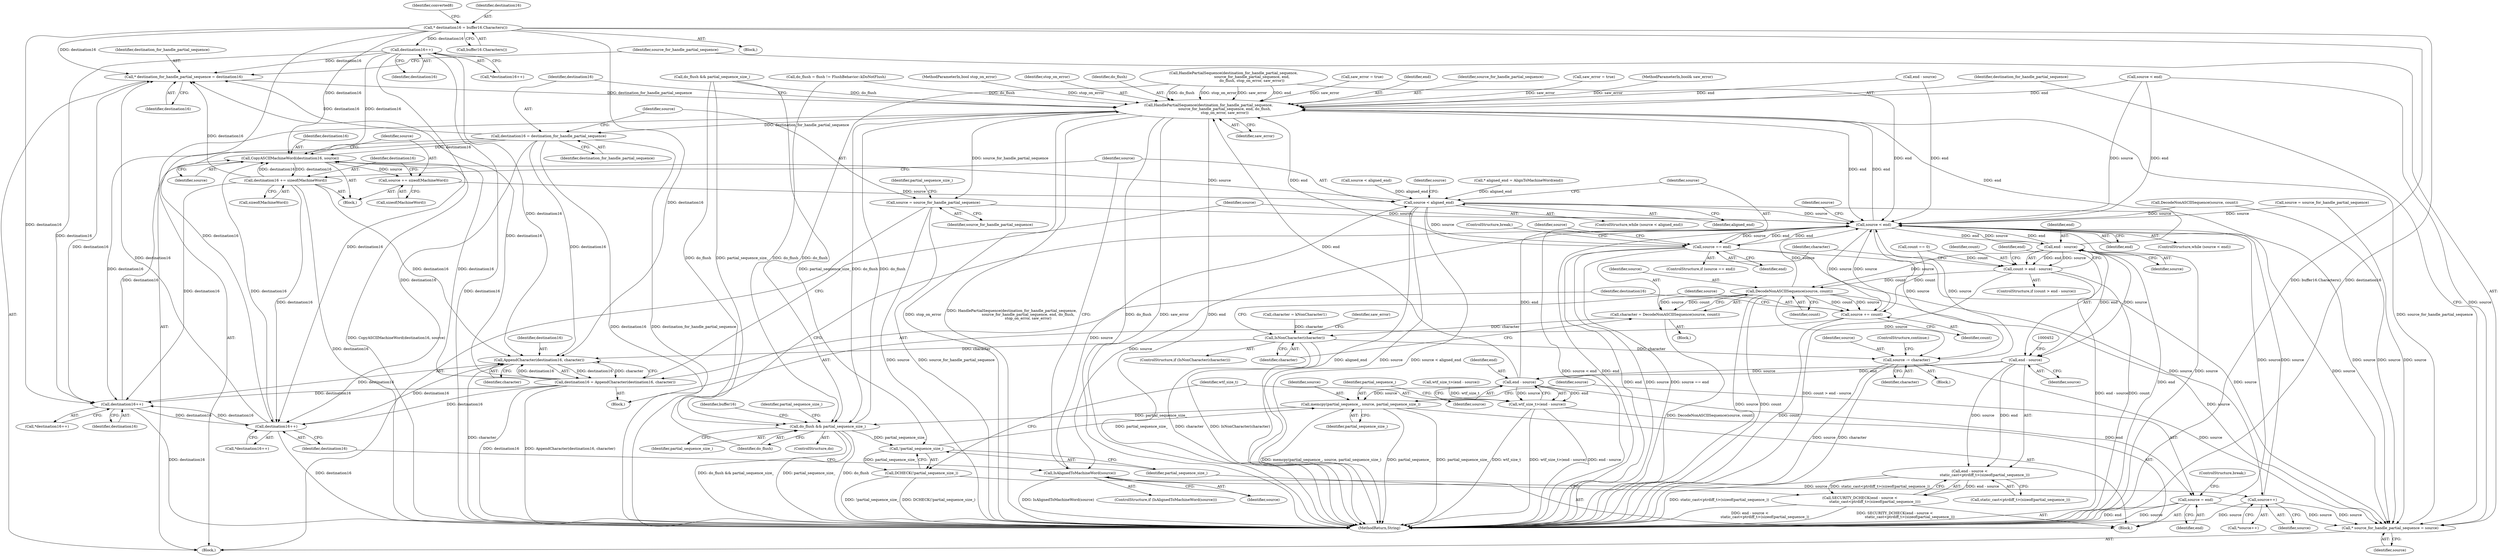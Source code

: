 digraph "0_Chrome_dae5b388b44dae4dc11668dba210bbb92d72d969@pointer" {
"1000330" [label="(Call,destination16++)"];
"1000317" [label="(Call,* destination16 = buffer16.Characters())"];
"1000341" [label="(Call,* destination_for_handle_partial_sequence = destination16)"];
"1000348" [label="(Call,HandlePartialSequence(destination_for_handle_partial_sequence,\n                            source_for_handle_partial_sequence, end, do_flush,\n                            stop_on_error, saw_error))"];
"1000355" [label="(Call,destination16 = destination_for_handle_partial_sequence)"];
"1000392" [label="(Call,CopyASCIIMachineWord(destination16, source))"];
"1000395" [label="(Call,source += sizeof(MachineWord))"];
"1000379" [label="(Call,source < aligned_end)"];
"1000345" [label="(Call,* source_for_handle_partial_sequence = source)"];
"1000365" [label="(Call,source < end)"];
"1000375" [label="(Call,IsAlignedToMachineWord(source))"];
"1000419" [label="(Call,source++)"];
"1000404" [label="(Call,source == end)"];
"1000442" [label="(Call,end - source)"];
"1000440" [label="(Call,count > end - source)"];
"1000473" [label="(Call,DecodeNonASCIISequence(source, count))"];
"1000471" [label="(Call,character = DecodeNonASCIISequence(source, count))"];
"1000477" [label="(Call,IsNonCharacter(character))"];
"1000491" [label="(Call,source -= character)"];
"1000500" [label="(Call,AppendCharacter(destination16, character))"];
"1000498" [label="(Call,destination16 = AppendCharacter(destination16, character))"];
"1000416" [label="(Call,destination16++)"];
"1000488" [label="(Call,destination16++)"];
"1000495" [label="(Call,source += count)"];
"1000448" [label="(Call,end - source)"];
"1000447" [label="(Call,end - source <\n                          static_cast<ptrdiff_t>(sizeof(partial_sequence_)))"];
"1000446" [label="(Call,SECURITY_DCHECK(end - source <\n                          static_cast<ptrdiff_t>(sizeof(partial_sequence_))))"];
"1000460" [label="(Call,end - source)"];
"1000458" [label="(Call,wtf_size_t>(end - source))"];
"1000463" [label="(Call,memcpy(partial_sequence_, source, partial_sequence_size_))"];
"1000503" [label="(Call,do_flush && partial_sequence_size_)"];
"1000456" [label="(Call,!partial_sequence_size_)"];
"1000455" [label="(Call,DCHECK(!partial_sequence_size_))"];
"1000467" [label="(Call,source = end)"];
"1000399" [label="(Call,destination16 += sizeof(MachineWord))"];
"1000358" [label="(Call,source = source_for_handle_partial_sequence)"];
"1000498" [label="(Call,destination16 = AppendCharacter(destination16, character))"];
"1000355" [label="(Call,destination16 = destination_for_handle_partial_sequence)"];
"1000383" [label="(Identifier,source)"];
"1000494" [label="(ControlStructure,continue;)"];
"1000500" [label="(Call,AppendCharacter(destination16, character))"];
"1000347" [label="(Identifier,source)"];
"1000481" [label="(Identifier,saw_error)"];
"1000108" [label="(Call,do_flush = flush != FlushBehavior::kDoNotFlush)"];
"1000495" [label="(Call,source += count)"];
"1000442" [label="(Call,end - source)"];
"1000489" [label="(Identifier,destination16)"];
"1000348" [label="(Call,HandlePartialSequence(destination_for_handle_partial_sequence,\n                            source_for_handle_partial_sequence, end, do_flush,\n                            stop_on_error, saw_error))"];
"1000404" [label="(Call,source == end)"];
"1000491" [label="(Call,source -= character)"];
"1000331" [label="(Identifier,destination16)"];
"1000487" [label="(Call,*destination16++)"];
"1000171" [label="(Call,source < end)"];
"1000499" [label="(Identifier,destination16)"];
"1000463" [label="(Call,memcpy(partial_sequence_, source, partial_sequence_size_))"];
"1000149" [label="(Call,HandlePartialSequence(destination_for_handle_partial_sequence,\n                                source_for_handle_partial_sequence, end,\n                                do_flush, stop_on_error, saw_error))"];
"1000455" [label="(Call,DCHECK(!partial_sequence_size_))"];
"1000157" [label="(Call,source = source_for_handle_partial_sequence)"];
"1000472" [label="(Identifier,character)"];
"1000127" [label="(Call,* aligned_end = AlignToMachineWord(end))"];
"1000317" [label="(Call,* destination16 = buffer16.Characters())"];
"1000356" [label="(Identifier,destination16)"];
"1000478" [label="(Identifier,character)"];
"1000319" [label="(Call,buffer16.Characters())"];
"1000381" [label="(Identifier,aligned_end)"];
"1000343" [label="(Identifier,destination16)"];
"1000445" [label="(Block,)"];
"1000394" [label="(Identifier,source)"];
"1000465" [label="(Identifier,source)"];
"1000323" [label="(Identifier,converted8)"];
"1000450" [label="(Identifier,source)"];
"1000505" [label="(Identifier,partial_sequence_size_)"];
"1000403" [label="(ControlStructure,if (source == end))"];
"1000329" [label="(Call,*destination16++)"];
"1000393" [label="(Identifier,destination16)"];
"1000474" [label="(Identifier,source)"];
"1000446" [label="(Call,SECURITY_DCHECK(end - source <\n                          static_cast<ptrdiff_t>(sizeof(partial_sequence_))))"];
"1000501" [label="(Identifier,destination16)"];
"1000508" [label="(Identifier,buffer16)"];
"1000451" [label="(Call,static_cast<ptrdiff_t>(sizeof(partial_sequence_)))"];
"1000407" [label="(ControlStructure,break;)"];
"1000419" [label="(Call,source++)"];
"1000434" [label="(Call,character = kNonCharacter1)"];
"1000479" [label="(Block,)"];
"1000509" [label="(MethodReturn,String)"];
"1000466" [label="(Identifier,partial_sequence_size_)"];
"1000470" [label="(ControlStructure,break;)"];
"1000352" [label="(Identifier,do_flush)"];
"1000335" [label="(ControlStructure,do)"];
"1000476" [label="(ControlStructure,if (IsNonCharacter(character)))"];
"1000264" [label="(Call,wtf_size_t>(end - source))"];
"1000440" [label="(Call,count > end - source)"];
"1000462" [label="(Identifier,source)"];
"1000459" [label="(Identifier,wtf_size_t)"];
"1000358" [label="(Call,source = source_for_handle_partial_sequence)"];
"1000469" [label="(Identifier,end)"];
"1000406" [label="(Identifier,end)"];
"1000473" [label="(Call,DecodeNonASCIISequence(source, count))"];
"1000438" [label="(Block,)"];
"1000308" [label="(Call,do_flush && partial_sequence_size_)"];
"1000430" [label="(Call,count == 0)"];
"1000475" [label="(Identifier,count)"];
"1000367" [label="(Identifier,end)"];
"1000376" [label="(Identifier,source)"];
"1000504" [label="(Identifier,do_flush)"];
"1000460" [label="(Call,end - source)"];
"1000392" [label="(Call,CopyASCIIMachineWord(destination16, source))"];
"1000106" [label="(Block,)"];
"1000441" [label="(Identifier,count)"];
"1000397" [label="(Call,sizeof(MachineWord))"];
"1000345" [label="(Call,* source_for_handle_partial_sequence = source)"];
"1000380" [label="(Identifier,source)"];
"1000395" [label="(Call,source += sizeof(MachineWord))"];
"1000318" [label="(Identifier,destination16)"];
"1000375" [label="(Call,IsAlignedToMachineWord(source))"];
"1000493" [label="(Identifier,character)"];
"1000457" [label="(Identifier,partial_sequence_size_)"];
"1000480" [label="(Call,saw_error = true)"];
"1000444" [label="(Identifier,source)"];
"1000458" [label="(Call,wtf_size_t>(end - source))"];
"1000456" [label="(Call,!partial_sequence_size_)"];
"1000364" [label="(ControlStructure,while (source < end))"];
"1000418" [label="(Call,*source++)"];
"1000379" [label="(Call,source < aligned_end)"];
"1000330" [label="(Call,destination16++)"];
"1000400" [label="(Identifier,destination16)"];
"1000366" [label="(Identifier,source)"];
"1000362" [label="(Identifier,partial_sequence_size_)"];
"1000339" [label="(Block,)"];
"1000368" [label="(Block,)"];
"1000492" [label="(Identifier,source)"];
"1000351" [label="(Identifier,end)"];
"1000185" [label="(Call,source < aligned_end)"];
"1000412" [label="(Identifier,source)"];
"1000417" [label="(Identifier,destination16)"];
"1000360" [label="(Identifier,source_for_handle_partial_sequence)"];
"1000420" [label="(Identifier,source)"];
"1000341" [label="(Call,* destination_for_handle_partial_sequence = destination16)"];
"1000350" [label="(Identifier,source_for_handle_partial_sequence)"];
"1000497" [label="(Identifier,count)"];
"1000382" [label="(Block,)"];
"1000399" [label="(Call,destination16 += sizeof(MachineWord))"];
"1000349" [label="(Identifier,destination_for_handle_partial_sequence)"];
"1000346" [label="(Identifier,source_for_handle_partial_sequence)"];
"1000401" [label="(Call,sizeof(MachineWord))"];
"1000357" [label="(Identifier,destination_for_handle_partial_sequence)"];
"1000415" [label="(Call,*destination16++)"];
"1000448" [label="(Call,end - source)"];
"1000488" [label="(Call,destination16++)"];
"1000248" [label="(Call,end - source)"];
"1000496" [label="(Identifier,source)"];
"1000365" [label="(Call,source < end)"];
"1000464" [label="(Identifier,partial_sequence_)"];
"1000286" [label="(Call,saw_error = true)"];
"1000471" [label="(Call,character = DecodeNonASCIISequence(source, count))"];
"1000502" [label="(Identifier,character)"];
"1000279" [label="(Call,DecodeNonASCIISequence(source, count))"];
"1000461" [label="(Identifier,end)"];
"1000354" [label="(Identifier,saw_error)"];
"1000468" [label="(Identifier,source)"];
"1000338" [label="(Identifier,partial_sequence_size_)"];
"1000447" [label="(Call,end - source <\n                          static_cast<ptrdiff_t>(sizeof(partial_sequence_)))"];
"1000342" [label="(Identifier,destination_for_handle_partial_sequence)"];
"1000372" [label="(Identifier,source)"];
"1000503" [label="(Call,do_flush && partial_sequence_size_)"];
"1000374" [label="(ControlStructure,if (IsAlignedToMachineWord(source)))"];
"1000477" [label="(Call,IsNonCharacter(character))"];
"1000396" [label="(Identifier,source)"];
"1000449" [label="(Identifier,end)"];
"1000467" [label="(Call,source = end)"];
"1000416" [label="(Call,destination16++)"];
"1000105" [label="(MethodParameterIn,bool& saw_error)"];
"1000104" [label="(MethodParameterIn,bool stop_on_error)"];
"1000359" [label="(Identifier,source)"];
"1000439" [label="(ControlStructure,if (count > end - source))"];
"1000353" [label="(Identifier,stop_on_error)"];
"1000378" [label="(ControlStructure,while (source < aligned_end))"];
"1000405" [label="(Identifier,source)"];
"1000443" [label="(Identifier,end)"];
"1000330" -> "1000329"  [label="AST: "];
"1000330" -> "1000331"  [label="CFG: "];
"1000331" -> "1000330"  [label="AST: "];
"1000329" -> "1000330"  [label="CFG: "];
"1000330" -> "1000509"  [label="DDG: destination16"];
"1000317" -> "1000330"  [label="DDG: destination16"];
"1000330" -> "1000341"  [label="DDG: destination16"];
"1000330" -> "1000392"  [label="DDG: destination16"];
"1000330" -> "1000416"  [label="DDG: destination16"];
"1000330" -> "1000488"  [label="DDG: destination16"];
"1000330" -> "1000500"  [label="DDG: destination16"];
"1000317" -> "1000106"  [label="AST: "];
"1000317" -> "1000319"  [label="CFG: "];
"1000318" -> "1000317"  [label="AST: "];
"1000319" -> "1000317"  [label="AST: "];
"1000323" -> "1000317"  [label="CFG: "];
"1000317" -> "1000509"  [label="DDG: destination16"];
"1000317" -> "1000509"  [label="DDG: buffer16.Characters()"];
"1000317" -> "1000341"  [label="DDG: destination16"];
"1000317" -> "1000392"  [label="DDG: destination16"];
"1000317" -> "1000416"  [label="DDG: destination16"];
"1000317" -> "1000488"  [label="DDG: destination16"];
"1000317" -> "1000500"  [label="DDG: destination16"];
"1000341" -> "1000339"  [label="AST: "];
"1000341" -> "1000343"  [label="CFG: "];
"1000342" -> "1000341"  [label="AST: "];
"1000343" -> "1000341"  [label="AST: "];
"1000346" -> "1000341"  [label="CFG: "];
"1000355" -> "1000341"  [label="DDG: destination16"];
"1000488" -> "1000341"  [label="DDG: destination16"];
"1000498" -> "1000341"  [label="DDG: destination16"];
"1000399" -> "1000341"  [label="DDG: destination16"];
"1000416" -> "1000341"  [label="DDG: destination16"];
"1000341" -> "1000348"  [label="DDG: destination_for_handle_partial_sequence"];
"1000348" -> "1000339"  [label="AST: "];
"1000348" -> "1000354"  [label="CFG: "];
"1000349" -> "1000348"  [label="AST: "];
"1000350" -> "1000348"  [label="AST: "];
"1000351" -> "1000348"  [label="AST: "];
"1000352" -> "1000348"  [label="AST: "];
"1000353" -> "1000348"  [label="AST: "];
"1000354" -> "1000348"  [label="AST: "];
"1000356" -> "1000348"  [label="CFG: "];
"1000348" -> "1000509"  [label="DDG: end"];
"1000348" -> "1000509"  [label="DDG: stop_on_error"];
"1000348" -> "1000509"  [label="DDG: HandlePartialSequence(destination_for_handle_partial_sequence,\n                            source_for_handle_partial_sequence, end, do_flush,\n                            stop_on_error, saw_error)"];
"1000348" -> "1000509"  [label="DDG: do_flush"];
"1000348" -> "1000509"  [label="DDG: saw_error"];
"1000345" -> "1000348"  [label="DDG: source_for_handle_partial_sequence"];
"1000442" -> "1000348"  [label="DDG: end"];
"1000149" -> "1000348"  [label="DDG: end"];
"1000149" -> "1000348"  [label="DDG: do_flush"];
"1000149" -> "1000348"  [label="DDG: stop_on_error"];
"1000149" -> "1000348"  [label="DDG: saw_error"];
"1000365" -> "1000348"  [label="DDG: end"];
"1000171" -> "1000348"  [label="DDG: end"];
"1000404" -> "1000348"  [label="DDG: end"];
"1000248" -> "1000348"  [label="DDG: end"];
"1000460" -> "1000348"  [label="DDG: end"];
"1000308" -> "1000348"  [label="DDG: do_flush"];
"1000503" -> "1000348"  [label="DDG: do_flush"];
"1000108" -> "1000348"  [label="DDG: do_flush"];
"1000104" -> "1000348"  [label="DDG: stop_on_error"];
"1000286" -> "1000348"  [label="DDG: saw_error"];
"1000480" -> "1000348"  [label="DDG: saw_error"];
"1000105" -> "1000348"  [label="DDG: saw_error"];
"1000348" -> "1000355"  [label="DDG: destination_for_handle_partial_sequence"];
"1000348" -> "1000358"  [label="DDG: source_for_handle_partial_sequence"];
"1000348" -> "1000365"  [label="DDG: end"];
"1000348" -> "1000503"  [label="DDG: do_flush"];
"1000355" -> "1000339"  [label="AST: "];
"1000355" -> "1000357"  [label="CFG: "];
"1000356" -> "1000355"  [label="AST: "];
"1000357" -> "1000355"  [label="AST: "];
"1000359" -> "1000355"  [label="CFG: "];
"1000355" -> "1000509"  [label="DDG: destination16"];
"1000355" -> "1000509"  [label="DDG: destination_for_handle_partial_sequence"];
"1000355" -> "1000392"  [label="DDG: destination16"];
"1000355" -> "1000416"  [label="DDG: destination16"];
"1000355" -> "1000488"  [label="DDG: destination16"];
"1000355" -> "1000500"  [label="DDG: destination16"];
"1000392" -> "1000382"  [label="AST: "];
"1000392" -> "1000394"  [label="CFG: "];
"1000393" -> "1000392"  [label="AST: "];
"1000394" -> "1000392"  [label="AST: "];
"1000396" -> "1000392"  [label="CFG: "];
"1000392" -> "1000509"  [label="DDG: CopyASCIIMachineWord(destination16, source)"];
"1000488" -> "1000392"  [label="DDG: destination16"];
"1000498" -> "1000392"  [label="DDG: destination16"];
"1000399" -> "1000392"  [label="DDG: destination16"];
"1000416" -> "1000392"  [label="DDG: destination16"];
"1000379" -> "1000392"  [label="DDG: source"];
"1000392" -> "1000395"  [label="DDG: source"];
"1000392" -> "1000399"  [label="DDG: destination16"];
"1000395" -> "1000382"  [label="AST: "];
"1000395" -> "1000397"  [label="CFG: "];
"1000396" -> "1000395"  [label="AST: "];
"1000397" -> "1000395"  [label="AST: "];
"1000400" -> "1000395"  [label="CFG: "];
"1000395" -> "1000379"  [label="DDG: source"];
"1000379" -> "1000378"  [label="AST: "];
"1000379" -> "1000381"  [label="CFG: "];
"1000380" -> "1000379"  [label="AST: "];
"1000381" -> "1000379"  [label="AST: "];
"1000383" -> "1000379"  [label="CFG: "];
"1000405" -> "1000379"  [label="CFG: "];
"1000379" -> "1000509"  [label="DDG: source"];
"1000379" -> "1000509"  [label="DDG: source < aligned_end"];
"1000379" -> "1000509"  [label="DDG: aligned_end"];
"1000379" -> "1000345"  [label="DDG: source"];
"1000379" -> "1000365"  [label="DDG: source"];
"1000375" -> "1000379"  [label="DDG: source"];
"1000185" -> "1000379"  [label="DDG: aligned_end"];
"1000127" -> "1000379"  [label="DDG: aligned_end"];
"1000379" -> "1000404"  [label="DDG: source"];
"1000345" -> "1000339"  [label="AST: "];
"1000345" -> "1000347"  [label="CFG: "];
"1000346" -> "1000345"  [label="AST: "];
"1000347" -> "1000345"  [label="AST: "];
"1000349" -> "1000345"  [label="CFG: "];
"1000171" -> "1000345"  [label="DDG: source"];
"1000404" -> "1000345"  [label="DDG: source"];
"1000279" -> "1000345"  [label="DDG: source"];
"1000467" -> "1000345"  [label="DDG: source"];
"1000473" -> "1000345"  [label="DDG: source"];
"1000365" -> "1000345"  [label="DDG: source"];
"1000491" -> "1000345"  [label="DDG: source"];
"1000419" -> "1000345"  [label="DDG: source"];
"1000157" -> "1000345"  [label="DDG: source"];
"1000365" -> "1000364"  [label="AST: "];
"1000365" -> "1000367"  [label="CFG: "];
"1000366" -> "1000365"  [label="AST: "];
"1000367" -> "1000365"  [label="AST: "];
"1000504" -> "1000365"  [label="CFG: "];
"1000372" -> "1000365"  [label="CFG: "];
"1000365" -> "1000509"  [label="DDG: source < end"];
"1000365" -> "1000509"  [label="DDG: end"];
"1000365" -> "1000509"  [label="DDG: source"];
"1000171" -> "1000365"  [label="DDG: source"];
"1000171" -> "1000365"  [label="DDG: end"];
"1000404" -> "1000365"  [label="DDG: source"];
"1000404" -> "1000365"  [label="DDG: end"];
"1000467" -> "1000365"  [label="DDG: source"];
"1000473" -> "1000365"  [label="DDG: source"];
"1000491" -> "1000365"  [label="DDG: source"];
"1000358" -> "1000365"  [label="DDG: source"];
"1000495" -> "1000365"  [label="DDG: source"];
"1000279" -> "1000365"  [label="DDG: source"];
"1000419" -> "1000365"  [label="DDG: source"];
"1000157" -> "1000365"  [label="DDG: source"];
"1000442" -> "1000365"  [label="DDG: end"];
"1000149" -> "1000365"  [label="DDG: end"];
"1000248" -> "1000365"  [label="DDG: end"];
"1000460" -> "1000365"  [label="DDG: end"];
"1000365" -> "1000375"  [label="DDG: source"];
"1000365" -> "1000404"  [label="DDG: end"];
"1000365" -> "1000442"  [label="DDG: end"];
"1000365" -> "1000442"  [label="DDG: source"];
"1000365" -> "1000491"  [label="DDG: source"];
"1000365" -> "1000495"  [label="DDG: source"];
"1000375" -> "1000374"  [label="AST: "];
"1000375" -> "1000376"  [label="CFG: "];
"1000376" -> "1000375"  [label="AST: "];
"1000380" -> "1000375"  [label="CFG: "];
"1000417" -> "1000375"  [label="CFG: "];
"1000375" -> "1000509"  [label="DDG: IsAlignedToMachineWord(source)"];
"1000375" -> "1000419"  [label="DDG: source"];
"1000419" -> "1000418"  [label="AST: "];
"1000419" -> "1000420"  [label="CFG: "];
"1000420" -> "1000419"  [label="AST: "];
"1000418" -> "1000419"  [label="CFG: "];
"1000419" -> "1000509"  [label="DDG: source"];
"1000404" -> "1000419"  [label="DDG: source"];
"1000404" -> "1000403"  [label="AST: "];
"1000404" -> "1000406"  [label="CFG: "];
"1000405" -> "1000404"  [label="AST: "];
"1000406" -> "1000404"  [label="AST: "];
"1000407" -> "1000404"  [label="CFG: "];
"1000412" -> "1000404"  [label="CFG: "];
"1000404" -> "1000509"  [label="DDG: source"];
"1000404" -> "1000509"  [label="DDG: source == end"];
"1000404" -> "1000509"  [label="DDG: end"];
"1000442" -> "1000440"  [label="AST: "];
"1000442" -> "1000444"  [label="CFG: "];
"1000443" -> "1000442"  [label="AST: "];
"1000444" -> "1000442"  [label="AST: "];
"1000440" -> "1000442"  [label="CFG: "];
"1000442" -> "1000509"  [label="DDG: end"];
"1000442" -> "1000440"  [label="DDG: end"];
"1000442" -> "1000440"  [label="DDG: source"];
"1000442" -> "1000448"  [label="DDG: end"];
"1000442" -> "1000448"  [label="DDG: source"];
"1000442" -> "1000473"  [label="DDG: source"];
"1000440" -> "1000439"  [label="AST: "];
"1000441" -> "1000440"  [label="AST: "];
"1000449" -> "1000440"  [label="CFG: "];
"1000472" -> "1000440"  [label="CFG: "];
"1000440" -> "1000509"  [label="DDG: end - source"];
"1000440" -> "1000509"  [label="DDG: count > end - source"];
"1000440" -> "1000509"  [label="DDG: count"];
"1000430" -> "1000440"  [label="DDG: count"];
"1000440" -> "1000473"  [label="DDG: count"];
"1000473" -> "1000471"  [label="AST: "];
"1000473" -> "1000475"  [label="CFG: "];
"1000474" -> "1000473"  [label="AST: "];
"1000475" -> "1000473"  [label="AST: "];
"1000471" -> "1000473"  [label="CFG: "];
"1000473" -> "1000509"  [label="DDG: source"];
"1000473" -> "1000509"  [label="DDG: count"];
"1000473" -> "1000471"  [label="DDG: source"];
"1000473" -> "1000471"  [label="DDG: count"];
"1000473" -> "1000491"  [label="DDG: source"];
"1000473" -> "1000495"  [label="DDG: count"];
"1000473" -> "1000495"  [label="DDG: source"];
"1000471" -> "1000438"  [label="AST: "];
"1000472" -> "1000471"  [label="AST: "];
"1000478" -> "1000471"  [label="CFG: "];
"1000471" -> "1000509"  [label="DDG: DecodeNonASCIISequence(source, count)"];
"1000471" -> "1000477"  [label="DDG: character"];
"1000477" -> "1000476"  [label="AST: "];
"1000477" -> "1000478"  [label="CFG: "];
"1000478" -> "1000477"  [label="AST: "];
"1000481" -> "1000477"  [label="CFG: "];
"1000496" -> "1000477"  [label="CFG: "];
"1000477" -> "1000509"  [label="DDG: IsNonCharacter(character)"];
"1000477" -> "1000509"  [label="DDG: character"];
"1000434" -> "1000477"  [label="DDG: character"];
"1000477" -> "1000491"  [label="DDG: character"];
"1000477" -> "1000500"  [label="DDG: character"];
"1000491" -> "1000479"  [label="AST: "];
"1000491" -> "1000493"  [label="CFG: "];
"1000492" -> "1000491"  [label="AST: "];
"1000493" -> "1000491"  [label="AST: "];
"1000494" -> "1000491"  [label="CFG: "];
"1000491" -> "1000509"  [label="DDG: character"];
"1000491" -> "1000509"  [label="DDG: source"];
"1000500" -> "1000498"  [label="AST: "];
"1000500" -> "1000502"  [label="CFG: "];
"1000501" -> "1000500"  [label="AST: "];
"1000502" -> "1000500"  [label="AST: "];
"1000498" -> "1000500"  [label="CFG: "];
"1000500" -> "1000509"  [label="DDG: character"];
"1000500" -> "1000498"  [label="DDG: destination16"];
"1000500" -> "1000498"  [label="DDG: character"];
"1000488" -> "1000500"  [label="DDG: destination16"];
"1000498" -> "1000500"  [label="DDG: destination16"];
"1000399" -> "1000500"  [label="DDG: destination16"];
"1000416" -> "1000500"  [label="DDG: destination16"];
"1000498" -> "1000368"  [label="AST: "];
"1000499" -> "1000498"  [label="AST: "];
"1000366" -> "1000498"  [label="CFG: "];
"1000498" -> "1000509"  [label="DDG: destination16"];
"1000498" -> "1000509"  [label="DDG: AppendCharacter(destination16, character)"];
"1000498" -> "1000416"  [label="DDG: destination16"];
"1000498" -> "1000488"  [label="DDG: destination16"];
"1000416" -> "1000415"  [label="AST: "];
"1000416" -> "1000417"  [label="CFG: "];
"1000417" -> "1000416"  [label="AST: "];
"1000415" -> "1000416"  [label="CFG: "];
"1000416" -> "1000509"  [label="DDG: destination16"];
"1000488" -> "1000416"  [label="DDG: destination16"];
"1000399" -> "1000416"  [label="DDG: destination16"];
"1000416" -> "1000488"  [label="DDG: destination16"];
"1000488" -> "1000487"  [label="AST: "];
"1000488" -> "1000489"  [label="CFG: "];
"1000489" -> "1000488"  [label="AST: "];
"1000487" -> "1000488"  [label="CFG: "];
"1000488" -> "1000509"  [label="DDG: destination16"];
"1000399" -> "1000488"  [label="DDG: destination16"];
"1000495" -> "1000368"  [label="AST: "];
"1000495" -> "1000497"  [label="CFG: "];
"1000496" -> "1000495"  [label="AST: "];
"1000497" -> "1000495"  [label="AST: "];
"1000499" -> "1000495"  [label="CFG: "];
"1000495" -> "1000509"  [label="DDG: count"];
"1000430" -> "1000495"  [label="DDG: count"];
"1000448" -> "1000447"  [label="AST: "];
"1000448" -> "1000450"  [label="CFG: "];
"1000449" -> "1000448"  [label="AST: "];
"1000450" -> "1000448"  [label="AST: "];
"1000452" -> "1000448"  [label="CFG: "];
"1000448" -> "1000447"  [label="DDG: end"];
"1000448" -> "1000447"  [label="DDG: source"];
"1000448" -> "1000460"  [label="DDG: end"];
"1000448" -> "1000460"  [label="DDG: source"];
"1000447" -> "1000446"  [label="AST: "];
"1000447" -> "1000451"  [label="CFG: "];
"1000451" -> "1000447"  [label="AST: "];
"1000446" -> "1000447"  [label="CFG: "];
"1000447" -> "1000509"  [label="DDG: static_cast<ptrdiff_t>(sizeof(partial_sequence_))"];
"1000447" -> "1000446"  [label="DDG: end - source"];
"1000447" -> "1000446"  [label="DDG: static_cast<ptrdiff_t>(sizeof(partial_sequence_))"];
"1000446" -> "1000445"  [label="AST: "];
"1000457" -> "1000446"  [label="CFG: "];
"1000446" -> "1000509"  [label="DDG: SECURITY_DCHECK(end - source <\n                          static_cast<ptrdiff_t>(sizeof(partial_sequence_)))"];
"1000446" -> "1000509"  [label="DDG: end - source <\n                          static_cast<ptrdiff_t>(sizeof(partial_sequence_))"];
"1000460" -> "1000458"  [label="AST: "];
"1000460" -> "1000462"  [label="CFG: "];
"1000461" -> "1000460"  [label="AST: "];
"1000462" -> "1000460"  [label="AST: "];
"1000458" -> "1000460"  [label="CFG: "];
"1000460" -> "1000458"  [label="DDG: end"];
"1000460" -> "1000458"  [label="DDG: source"];
"1000460" -> "1000463"  [label="DDG: source"];
"1000460" -> "1000467"  [label="DDG: end"];
"1000458" -> "1000445"  [label="AST: "];
"1000459" -> "1000458"  [label="AST: "];
"1000464" -> "1000458"  [label="CFG: "];
"1000458" -> "1000509"  [label="DDG: end - source"];
"1000458" -> "1000509"  [label="DDG: wtf_size_t"];
"1000458" -> "1000509"  [label="DDG: wtf_size_t>(end - source)"];
"1000264" -> "1000458"  [label="DDG: wtf_size_t"];
"1000463" -> "1000445"  [label="AST: "];
"1000463" -> "1000466"  [label="CFG: "];
"1000464" -> "1000463"  [label="AST: "];
"1000465" -> "1000463"  [label="AST: "];
"1000466" -> "1000463"  [label="AST: "];
"1000468" -> "1000463"  [label="CFG: "];
"1000463" -> "1000509"  [label="DDG: memcpy(partial_sequence_, source, partial_sequence_size_)"];
"1000463" -> "1000509"  [label="DDG: partial_sequence_"];
"1000463" -> "1000509"  [label="DDG: partial_sequence_size_"];
"1000456" -> "1000463"  [label="DDG: partial_sequence_size_"];
"1000463" -> "1000503"  [label="DDG: partial_sequence_size_"];
"1000503" -> "1000335"  [label="AST: "];
"1000503" -> "1000504"  [label="CFG: "];
"1000503" -> "1000505"  [label="CFG: "];
"1000504" -> "1000503"  [label="AST: "];
"1000505" -> "1000503"  [label="AST: "];
"1000338" -> "1000503"  [label="CFG: "];
"1000508" -> "1000503"  [label="CFG: "];
"1000503" -> "1000509"  [label="DDG: do_flush && partial_sequence_size_"];
"1000503" -> "1000509"  [label="DDG: partial_sequence_size_"];
"1000503" -> "1000509"  [label="DDG: do_flush"];
"1000503" -> "1000456"  [label="DDG: partial_sequence_size_"];
"1000308" -> "1000503"  [label="DDG: do_flush"];
"1000308" -> "1000503"  [label="DDG: partial_sequence_size_"];
"1000149" -> "1000503"  [label="DDG: do_flush"];
"1000108" -> "1000503"  [label="DDG: do_flush"];
"1000456" -> "1000455"  [label="AST: "];
"1000456" -> "1000457"  [label="CFG: "];
"1000457" -> "1000456"  [label="AST: "];
"1000455" -> "1000456"  [label="CFG: "];
"1000456" -> "1000455"  [label="DDG: partial_sequence_size_"];
"1000308" -> "1000456"  [label="DDG: partial_sequence_size_"];
"1000455" -> "1000445"  [label="AST: "];
"1000459" -> "1000455"  [label="CFG: "];
"1000455" -> "1000509"  [label="DDG: DCHECK(!partial_sequence_size_)"];
"1000455" -> "1000509"  [label="DDG: !partial_sequence_size_"];
"1000467" -> "1000445"  [label="AST: "];
"1000467" -> "1000469"  [label="CFG: "];
"1000468" -> "1000467"  [label="AST: "];
"1000469" -> "1000467"  [label="AST: "];
"1000470" -> "1000467"  [label="CFG: "];
"1000467" -> "1000509"  [label="DDG: source"];
"1000467" -> "1000509"  [label="DDG: end"];
"1000399" -> "1000382"  [label="AST: "];
"1000399" -> "1000401"  [label="CFG: "];
"1000400" -> "1000399"  [label="AST: "];
"1000401" -> "1000399"  [label="AST: "];
"1000380" -> "1000399"  [label="CFG: "];
"1000399" -> "1000509"  [label="DDG: destination16"];
"1000358" -> "1000339"  [label="AST: "];
"1000358" -> "1000360"  [label="CFG: "];
"1000359" -> "1000358"  [label="AST: "];
"1000360" -> "1000358"  [label="AST: "];
"1000362" -> "1000358"  [label="CFG: "];
"1000358" -> "1000509"  [label="DDG: source_for_handle_partial_sequence"];
"1000358" -> "1000509"  [label="DDG: source"];
}
